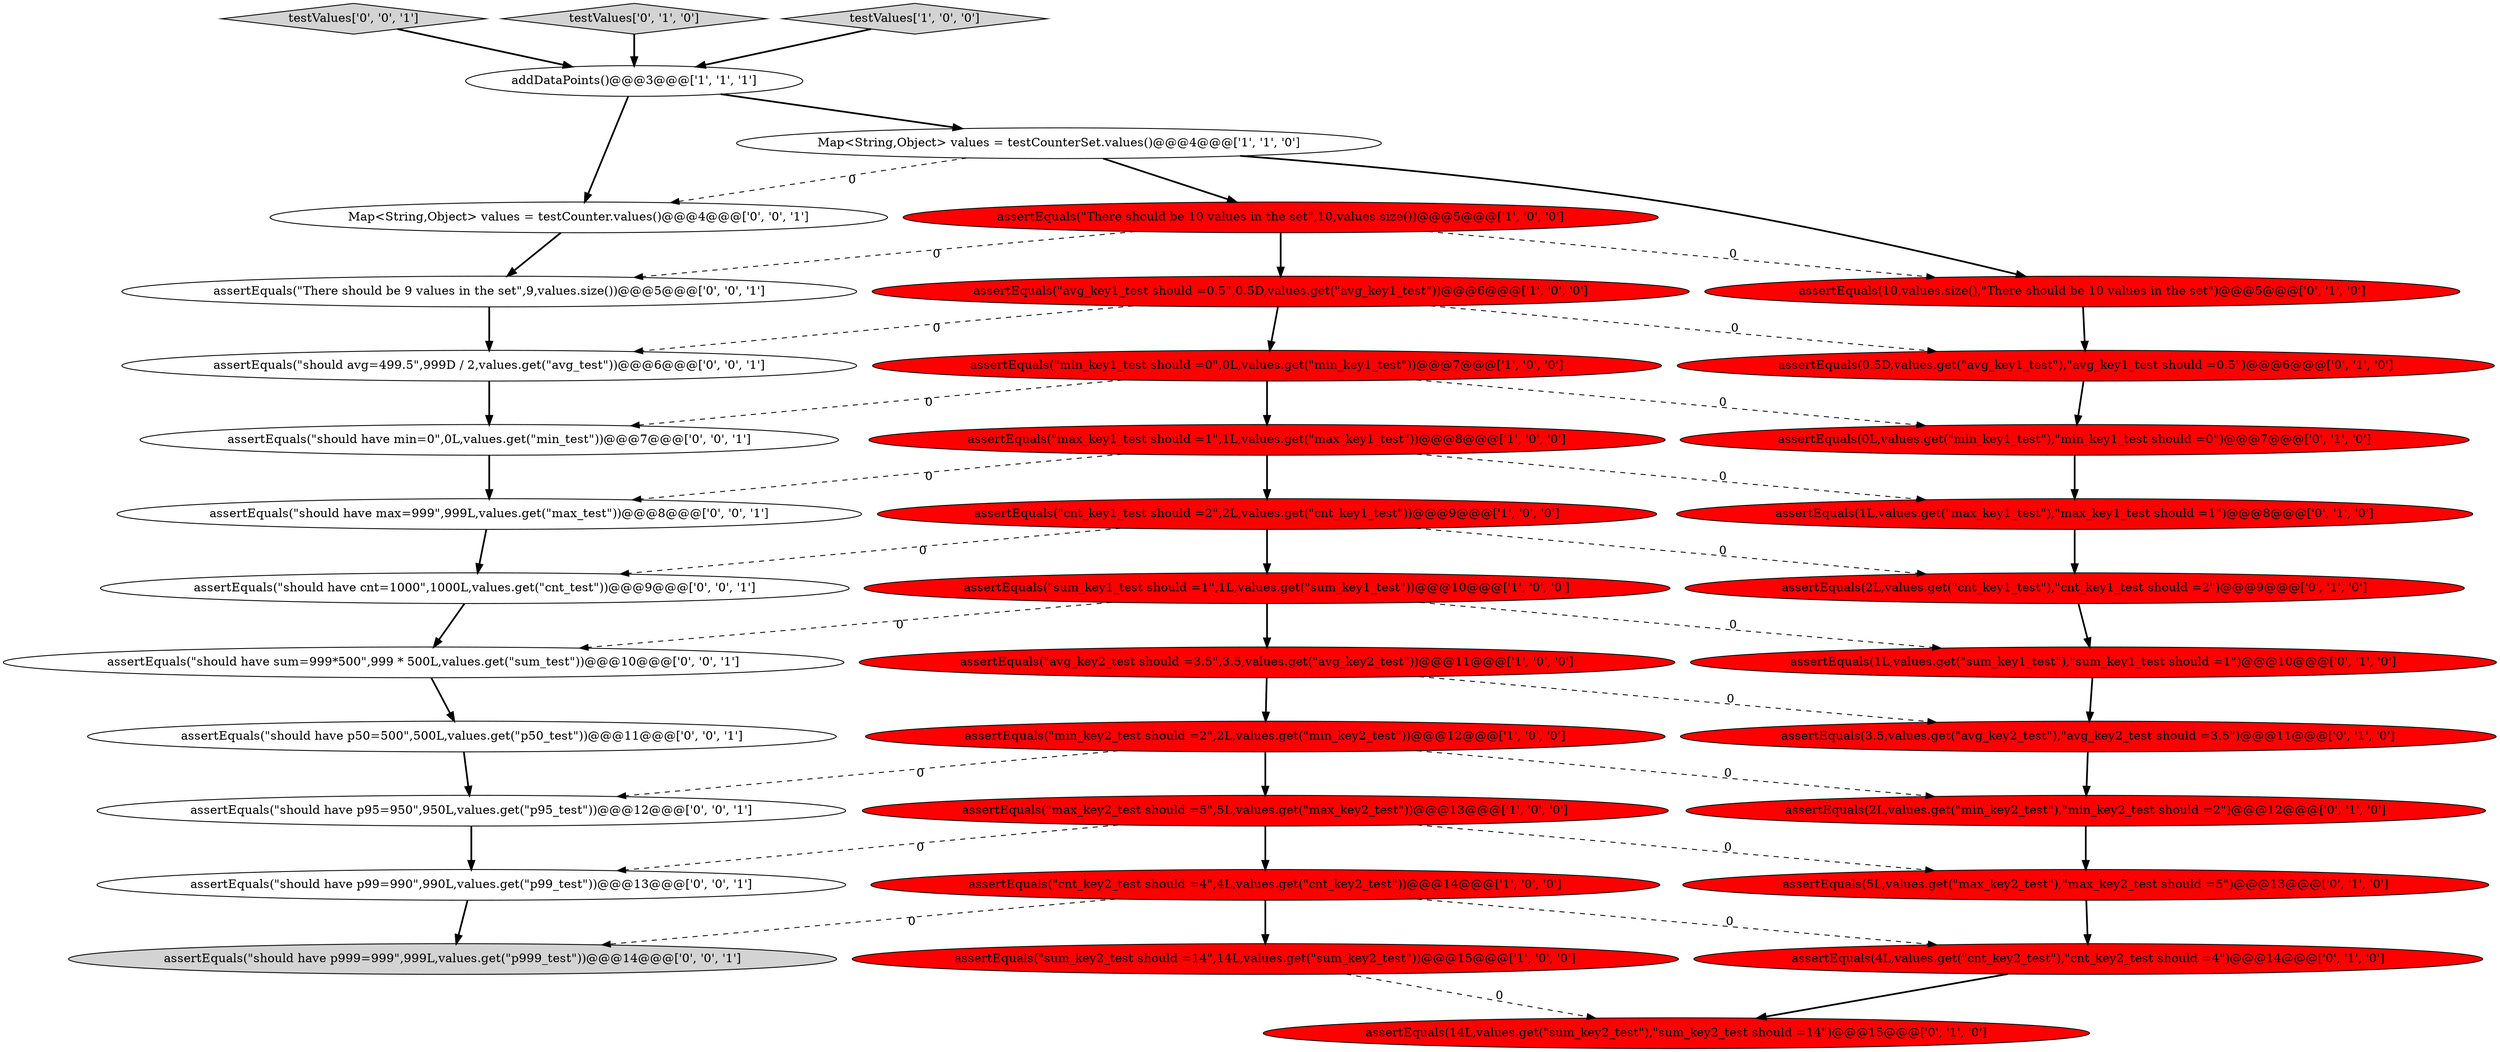 digraph {
11 [style = filled, label = "assertEquals(\"avg_key1_test should =0.5\",0.5D,values.get(\"avg_key1_test\"))@@@6@@@['1', '0', '0']", fillcolor = red, shape = ellipse image = "AAA1AAABBB1BBB"];
25 [style = filled, label = "assertEquals(5L,values.get(\"max_key2_test\"),\"max_key2_test should =5\")@@@13@@@['0', '1', '0']", fillcolor = red, shape = ellipse image = "AAA1AAABBB2BBB"];
8 [style = filled, label = "assertEquals(\"max_key2_test should =5\",5L,values.get(\"max_key2_test\"))@@@13@@@['1', '0', '0']", fillcolor = red, shape = ellipse image = "AAA1AAABBB1BBB"];
9 [style = filled, label = "assertEquals(\"sum_key1_test should =1\",1L,values.get(\"sum_key1_test\"))@@@10@@@['1', '0', '0']", fillcolor = red, shape = ellipse image = "AAA1AAABBB1BBB"];
20 [style = filled, label = "assertEquals(14L,values.get(\"sum_key2_test\"),\"sum_key2_test should =14\")@@@15@@@['0', '1', '0']", fillcolor = red, shape = ellipse image = "AAA1AAABBB2BBB"];
28 [style = filled, label = "testValues['0', '0', '1']", fillcolor = lightgray, shape = diamond image = "AAA0AAABBB3BBB"];
31 [style = filled, label = "assertEquals(\"should have p99=990\",990L,values.get(\"p99_test\"))@@@13@@@['0', '0', '1']", fillcolor = white, shape = ellipse image = "AAA0AAABBB3BBB"];
10 [style = filled, label = "assertEquals(\"cnt_key2_test should =4\",4L,values.get(\"cnt_key2_test\"))@@@14@@@['1', '0', '0']", fillcolor = red, shape = ellipse image = "AAA1AAABBB1BBB"];
32 [style = filled, label = "assertEquals(\"should have min=0\",0L,values.get(\"min_test\"))@@@7@@@['0', '0', '1']", fillcolor = white, shape = ellipse image = "AAA0AAABBB3BBB"];
3 [style = filled, label = "assertEquals(\"avg_key2_test should =3.5\",3.5,values.get(\"avg_key2_test\"))@@@11@@@['1', '0', '0']", fillcolor = red, shape = ellipse image = "AAA1AAABBB1BBB"];
19 [style = filled, label = "assertEquals(3.5,values.get(\"avg_key2_test\"),\"avg_key2_test should =3.5\")@@@11@@@['0', '1', '0']", fillcolor = red, shape = ellipse image = "AAA1AAABBB2BBB"];
0 [style = filled, label = "addDataPoints()@@@3@@@['1', '1', '1']", fillcolor = white, shape = ellipse image = "AAA0AAABBB1BBB"];
17 [style = filled, label = "assertEquals(0.5D,values.get(\"avg_key1_test\"),\"avg_key1_test should =0.5\")@@@6@@@['0', '1', '0']", fillcolor = red, shape = ellipse image = "AAA1AAABBB2BBB"];
33 [style = filled, label = "assertEquals(\"should have p50=500\",500L,values.get(\"p50_test\"))@@@11@@@['0', '0', '1']", fillcolor = white, shape = ellipse image = "AAA0AAABBB3BBB"];
34 [style = filled, label = "Map<String,Object> values = testCounter.values()@@@4@@@['0', '0', '1']", fillcolor = white, shape = ellipse image = "AAA0AAABBB3BBB"];
22 [style = filled, label = "testValues['0', '1', '0']", fillcolor = lightgray, shape = diamond image = "AAA0AAABBB2BBB"];
23 [style = filled, label = "assertEquals(1L,values.get(\"max_key1_test\"),\"max_key1_test should =1\")@@@8@@@['0', '1', '0']", fillcolor = red, shape = ellipse image = "AAA1AAABBB2BBB"];
35 [style = filled, label = "assertEquals(\"should have p999=999\",999L,values.get(\"p999_test\"))@@@14@@@['0', '0', '1']", fillcolor = lightgray, shape = ellipse image = "AAA0AAABBB3BBB"];
5 [style = filled, label = "assertEquals(\"cnt_key1_test should =2\",2L,values.get(\"cnt_key1_test\"))@@@9@@@['1', '0', '0']", fillcolor = red, shape = ellipse image = "AAA1AAABBB1BBB"];
1 [style = filled, label = "assertEquals(\"max_key1_test should =1\",1L,values.get(\"max_key1_test\"))@@@8@@@['1', '0', '0']", fillcolor = red, shape = ellipse image = "AAA1AAABBB1BBB"];
14 [style = filled, label = "assertEquals(2L,values.get(\"cnt_key1_test\"),\"cnt_key1_test should =2\")@@@9@@@['0', '1', '0']", fillcolor = red, shape = ellipse image = "AAA1AAABBB2BBB"];
27 [style = filled, label = "assertEquals(\"should have sum=999*500\",999 * 500L,values.get(\"sum_test\"))@@@10@@@['0', '0', '1']", fillcolor = white, shape = ellipse image = "AAA0AAABBB3BBB"];
26 [style = filled, label = "assertEquals(\"should have cnt=1000\",1000L,values.get(\"cnt_test\"))@@@9@@@['0', '0', '1']", fillcolor = white, shape = ellipse image = "AAA0AAABBB3BBB"];
18 [style = filled, label = "assertEquals(1L,values.get(\"sum_key1_test\"),\"sum_key1_test should =1\")@@@10@@@['0', '1', '0']", fillcolor = red, shape = ellipse image = "AAA1AAABBB2BBB"];
2 [style = filled, label = "Map<String,Object> values = testCounterSet.values()@@@4@@@['1', '1', '0']", fillcolor = white, shape = ellipse image = "AAA0AAABBB1BBB"];
16 [style = filled, label = "assertEquals(0L,values.get(\"min_key1_test\"),\"min_key1_test should =0\")@@@7@@@['0', '1', '0']", fillcolor = red, shape = ellipse image = "AAA1AAABBB2BBB"];
29 [style = filled, label = "assertEquals(\"should have max=999\",999L,values.get(\"max_test\"))@@@8@@@['0', '0', '1']", fillcolor = white, shape = ellipse image = "AAA0AAABBB3BBB"];
30 [style = filled, label = "assertEquals(\"should avg=499.5\",999D / 2,values.get(\"avg_test\"))@@@6@@@['0', '0', '1']", fillcolor = white, shape = ellipse image = "AAA0AAABBB3BBB"];
6 [style = filled, label = "assertEquals(\"sum_key2_test should =14\",14L,values.get(\"sum_key2_test\"))@@@15@@@['1', '0', '0']", fillcolor = red, shape = ellipse image = "AAA1AAABBB1BBB"];
21 [style = filled, label = "assertEquals(10,values.size(),\"There should be 10 values in the set\")@@@5@@@['0', '1', '0']", fillcolor = red, shape = ellipse image = "AAA1AAABBB2BBB"];
37 [style = filled, label = "assertEquals(\"There should be 9 values in the set\",9,values.size())@@@5@@@['0', '0', '1']", fillcolor = white, shape = ellipse image = "AAA0AAABBB3BBB"];
24 [style = filled, label = "assertEquals(4L,values.get(\"cnt_key2_test\"),\"cnt_key2_test should =4\")@@@14@@@['0', '1', '0']", fillcolor = red, shape = ellipse image = "AAA1AAABBB2BBB"];
7 [style = filled, label = "assertEquals(\"There should be 10 values in the set\",10,values.size())@@@5@@@['1', '0', '0']", fillcolor = red, shape = ellipse image = "AAA1AAABBB1BBB"];
4 [style = filled, label = "assertEquals(\"min_key1_test should =0\",0L,values.get(\"min_key1_test\"))@@@7@@@['1', '0', '0']", fillcolor = red, shape = ellipse image = "AAA1AAABBB1BBB"];
13 [style = filled, label = "assertEquals(\"min_key2_test should =2\",2L,values.get(\"min_key2_test\"))@@@12@@@['1', '0', '0']", fillcolor = red, shape = ellipse image = "AAA1AAABBB1BBB"];
15 [style = filled, label = "assertEquals(2L,values.get(\"min_key2_test\"),\"min_key2_test should =2\")@@@12@@@['0', '1', '0']", fillcolor = red, shape = ellipse image = "AAA1AAABBB2BBB"];
12 [style = filled, label = "testValues['1', '0', '0']", fillcolor = lightgray, shape = diamond image = "AAA0AAABBB1BBB"];
36 [style = filled, label = "assertEquals(\"should have p95=950\",950L,values.get(\"p95_test\"))@@@12@@@['0', '0', '1']", fillcolor = white, shape = ellipse image = "AAA0AAABBB3BBB"];
1->5 [style = bold, label=""];
8->10 [style = bold, label=""];
7->11 [style = bold, label=""];
7->21 [style = dashed, label="0"];
5->14 [style = dashed, label="0"];
4->16 [style = dashed, label="0"];
13->36 [style = dashed, label="0"];
5->9 [style = bold, label=""];
6->20 [style = dashed, label="0"];
5->26 [style = dashed, label="0"];
15->25 [style = bold, label=""];
37->30 [style = bold, label=""];
9->18 [style = dashed, label="0"];
11->4 [style = bold, label=""];
0->2 [style = bold, label=""];
36->31 [style = bold, label=""];
1->29 [style = dashed, label="0"];
18->19 [style = bold, label=""];
9->27 [style = dashed, label="0"];
30->32 [style = bold, label=""];
11->17 [style = dashed, label="0"];
16->23 [style = bold, label=""];
12->0 [style = bold, label=""];
13->15 [style = dashed, label="0"];
10->6 [style = bold, label=""];
29->26 [style = bold, label=""];
3->19 [style = dashed, label="0"];
23->14 [style = bold, label=""];
24->20 [style = bold, label=""];
32->29 [style = bold, label=""];
28->0 [style = bold, label=""];
0->34 [style = bold, label=""];
25->24 [style = bold, label=""];
26->27 [style = bold, label=""];
4->32 [style = dashed, label="0"];
22->0 [style = bold, label=""];
31->35 [style = bold, label=""];
34->37 [style = bold, label=""];
2->21 [style = bold, label=""];
33->36 [style = bold, label=""];
2->34 [style = dashed, label="0"];
3->13 [style = bold, label=""];
9->3 [style = bold, label=""];
8->25 [style = dashed, label="0"];
14->18 [style = bold, label=""];
7->37 [style = dashed, label="0"];
4->1 [style = bold, label=""];
27->33 [style = bold, label=""];
2->7 [style = bold, label=""];
8->31 [style = dashed, label="0"];
13->8 [style = bold, label=""];
19->15 [style = bold, label=""];
11->30 [style = dashed, label="0"];
1->23 [style = dashed, label="0"];
21->17 [style = bold, label=""];
10->24 [style = dashed, label="0"];
10->35 [style = dashed, label="0"];
17->16 [style = bold, label=""];
}
